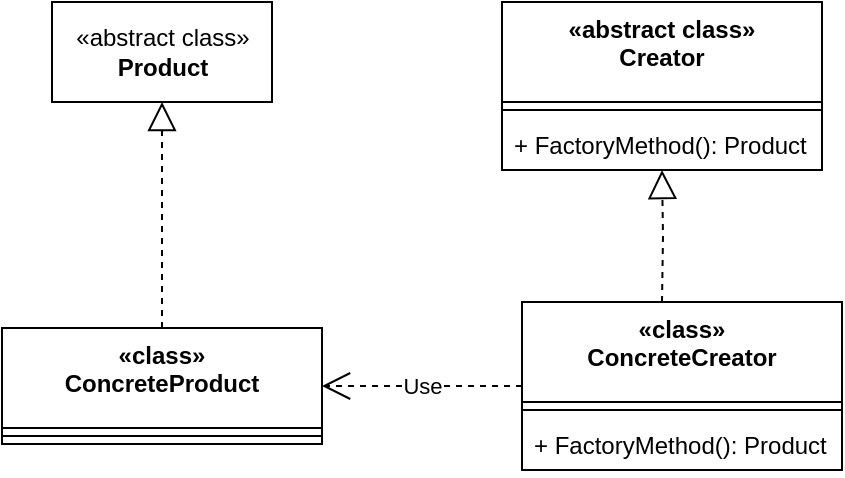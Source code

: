 <mxfile version="15.4.1" type="device"><diagram id="kqql9GxTmJMYZUTySXge" name="Page-1"><mxGraphModel dx="782" dy="379" grid="1" gridSize="10" guides="1" tooltips="1" connect="1" arrows="1" fold="1" page="1" pageScale="1" pageWidth="850" pageHeight="1100" math="0" shadow="0"><root><mxCell id="0"/><mxCell id="1" parent="0"/><mxCell id="zDU8Qb2ZWzJtBFr-2wLf-2" value="«abstract class»&lt;br&gt;&lt;b&gt;Product&lt;br&gt;&lt;/b&gt;" style="html=1;" parent="1" vertex="1"><mxGeometry x="250" y="100" width="110" height="50" as="geometry"/></mxCell><mxCell id="zDU8Qb2ZWzJtBFr-2wLf-8" value="«abstract class»&#xA;Creator" style="swimlane;fontStyle=1;align=center;verticalAlign=top;childLayout=stackLayout;horizontal=1;startSize=50;horizontalStack=0;resizeParent=1;resizeParentMax=0;resizeLast=0;collapsible=1;marginBottom=0;" parent="1" vertex="1"><mxGeometry x="475" y="100" width="160" height="84" as="geometry"><mxRectangle x="360" y="140" width="100" height="26" as="alternateBounds"/></mxGeometry></mxCell><mxCell id="zDU8Qb2ZWzJtBFr-2wLf-10" value="" style="line;strokeWidth=1;fillColor=none;align=left;verticalAlign=middle;spacingTop=-1;spacingLeft=3;spacingRight=3;rotatable=0;labelPosition=right;points=[];portConstraint=eastwest;" parent="zDU8Qb2ZWzJtBFr-2wLf-8" vertex="1"><mxGeometry y="50" width="160" height="8" as="geometry"/></mxCell><mxCell id="zDU8Qb2ZWzJtBFr-2wLf-11" value="+ FactoryMethod(): Product" style="text;strokeColor=none;fillColor=none;align=left;verticalAlign=top;spacingLeft=4;spacingRight=4;overflow=hidden;rotatable=0;points=[[0,0.5],[1,0.5]];portConstraint=eastwest;" parent="zDU8Qb2ZWzJtBFr-2wLf-8" vertex="1"><mxGeometry y="58" width="160" height="26" as="geometry"/></mxCell><mxCell id="zDU8Qb2ZWzJtBFr-2wLf-12" value="«class»&#xA;ConcreteProduct&#xA;" style="swimlane;fontStyle=1;align=center;verticalAlign=top;childLayout=stackLayout;horizontal=1;startSize=50;horizontalStack=0;resizeParent=1;resizeParentMax=0;resizeLast=0;collapsible=1;marginBottom=0;" parent="1" vertex="1"><mxGeometry x="225" y="263" width="160" height="58" as="geometry"><mxRectangle x="360" y="140" width="100" height="26" as="alternateBounds"/></mxGeometry></mxCell><mxCell id="zDU8Qb2ZWzJtBFr-2wLf-13" value="" style="line;strokeWidth=1;fillColor=none;align=left;verticalAlign=middle;spacingTop=-1;spacingLeft=3;spacingRight=3;rotatable=0;labelPosition=right;points=[];portConstraint=eastwest;" parent="zDU8Qb2ZWzJtBFr-2wLf-12" vertex="1"><mxGeometry y="50" width="160" height="8" as="geometry"/></mxCell><mxCell id="zDU8Qb2ZWzJtBFr-2wLf-15" value="«class»&#xA;ConcreteCreator" style="swimlane;fontStyle=1;align=center;verticalAlign=top;childLayout=stackLayout;horizontal=1;startSize=50;horizontalStack=0;resizeParent=1;resizeParentMax=0;resizeLast=0;collapsible=1;marginBottom=0;" parent="1" vertex="1"><mxGeometry x="485" y="250" width="160" height="84" as="geometry"><mxRectangle x="360" y="140" width="100" height="26" as="alternateBounds"/></mxGeometry></mxCell><mxCell id="zDU8Qb2ZWzJtBFr-2wLf-16" value="" style="line;strokeWidth=1;fillColor=none;align=left;verticalAlign=middle;spacingTop=-1;spacingLeft=3;spacingRight=3;rotatable=0;labelPosition=right;points=[];portConstraint=eastwest;" parent="zDU8Qb2ZWzJtBFr-2wLf-15" vertex="1"><mxGeometry y="50" width="160" height="8" as="geometry"/></mxCell><mxCell id="zDU8Qb2ZWzJtBFr-2wLf-17" value="+ FactoryMethod(): Product" style="text;strokeColor=none;fillColor=none;align=left;verticalAlign=top;spacingLeft=4;spacingRight=4;overflow=hidden;rotatable=0;points=[[0,0.5],[1,0.5]];portConstraint=eastwest;" parent="zDU8Qb2ZWzJtBFr-2wLf-15" vertex="1"><mxGeometry y="58" width="160" height="26" as="geometry"/></mxCell><mxCell id="zDU8Qb2ZWzJtBFr-2wLf-18" value="" style="endArrow=block;dashed=1;endFill=0;endSize=12;html=1;rounded=0;edgeStyle=orthogonalEdgeStyle;exitX=0.5;exitY=0;exitDx=0;exitDy=0;entryX=0.5;entryY=1;entryDx=0;entryDy=0;" parent="1" source="zDU8Qb2ZWzJtBFr-2wLf-12" target="zDU8Qb2ZWzJtBFr-2wLf-2" edge="1"><mxGeometry width="160" relative="1" as="geometry"><mxPoint x="275" y="184" as="sourcePoint"/><mxPoint x="435" y="184" as="targetPoint"/></mxGeometry></mxCell><mxCell id="zDU8Qb2ZWzJtBFr-2wLf-19" value="" style="endArrow=block;dashed=1;endFill=0;endSize=12;html=1;rounded=0;edgeStyle=orthogonalEdgeStyle;" parent="1" target="zDU8Qb2ZWzJtBFr-2wLf-8" edge="1"><mxGeometry width="160" relative="1" as="geometry"><mxPoint x="555" y="250" as="sourcePoint"/><mxPoint x="565" y="200" as="targetPoint"/></mxGeometry></mxCell><mxCell id="zDU8Qb2ZWzJtBFr-2wLf-20" value="Use" style="endArrow=open;endSize=12;dashed=1;html=1;rounded=0;edgeStyle=orthogonalEdgeStyle;" parent="1" source="zDU8Qb2ZWzJtBFr-2wLf-15" target="zDU8Qb2ZWzJtBFr-2wLf-12" edge="1"><mxGeometry width="160" relative="1" as="geometry"><mxPoint x="415" y="160" as="sourcePoint"/><mxPoint x="575" y="160" as="targetPoint"/></mxGeometry></mxCell></root></mxGraphModel></diagram></mxfile>